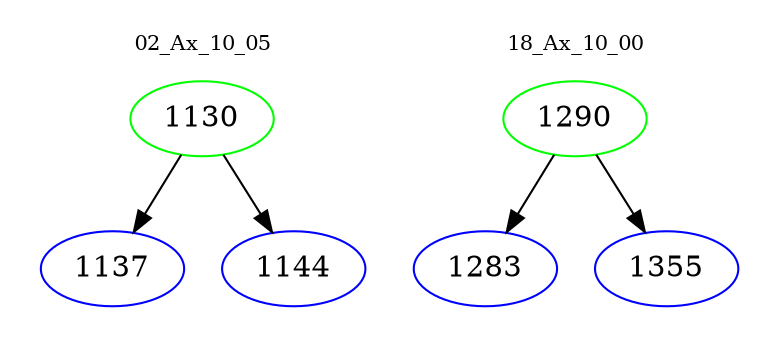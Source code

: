 digraph{
subgraph cluster_0 {
color = white
label = "02_Ax_10_05";
fontsize=10;
T0_1130 [label="1130", color="green"]
T0_1130 -> T0_1137 [color="black"]
T0_1137 [label="1137", color="blue"]
T0_1130 -> T0_1144 [color="black"]
T0_1144 [label="1144", color="blue"]
}
subgraph cluster_1 {
color = white
label = "18_Ax_10_00";
fontsize=10;
T1_1290 [label="1290", color="green"]
T1_1290 -> T1_1283 [color="black"]
T1_1283 [label="1283", color="blue"]
T1_1290 -> T1_1355 [color="black"]
T1_1355 [label="1355", color="blue"]
}
}
